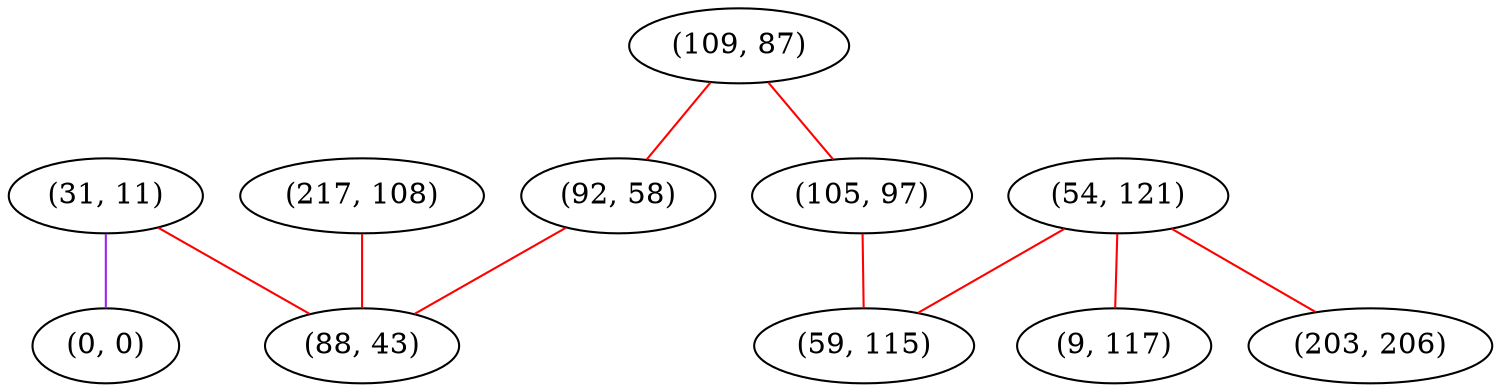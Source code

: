 graph "" {
"(31, 11)";
"(54, 121)";
"(109, 87)";
"(105, 97)";
"(9, 117)";
"(59, 115)";
"(217, 108)";
"(0, 0)";
"(203, 206)";
"(92, 58)";
"(88, 43)";
"(31, 11)" -- "(88, 43)"  [color=red, key=0, weight=1];
"(31, 11)" -- "(0, 0)"  [color=purple, key=0, weight=4];
"(54, 121)" -- "(9, 117)"  [color=red, key=0, weight=1];
"(54, 121)" -- "(59, 115)"  [color=red, key=0, weight=1];
"(54, 121)" -- "(203, 206)"  [color=red, key=0, weight=1];
"(109, 87)" -- "(92, 58)"  [color=red, key=0, weight=1];
"(109, 87)" -- "(105, 97)"  [color=red, key=0, weight=1];
"(105, 97)" -- "(59, 115)"  [color=red, key=0, weight=1];
"(217, 108)" -- "(88, 43)"  [color=red, key=0, weight=1];
"(92, 58)" -- "(88, 43)"  [color=red, key=0, weight=1];
}
